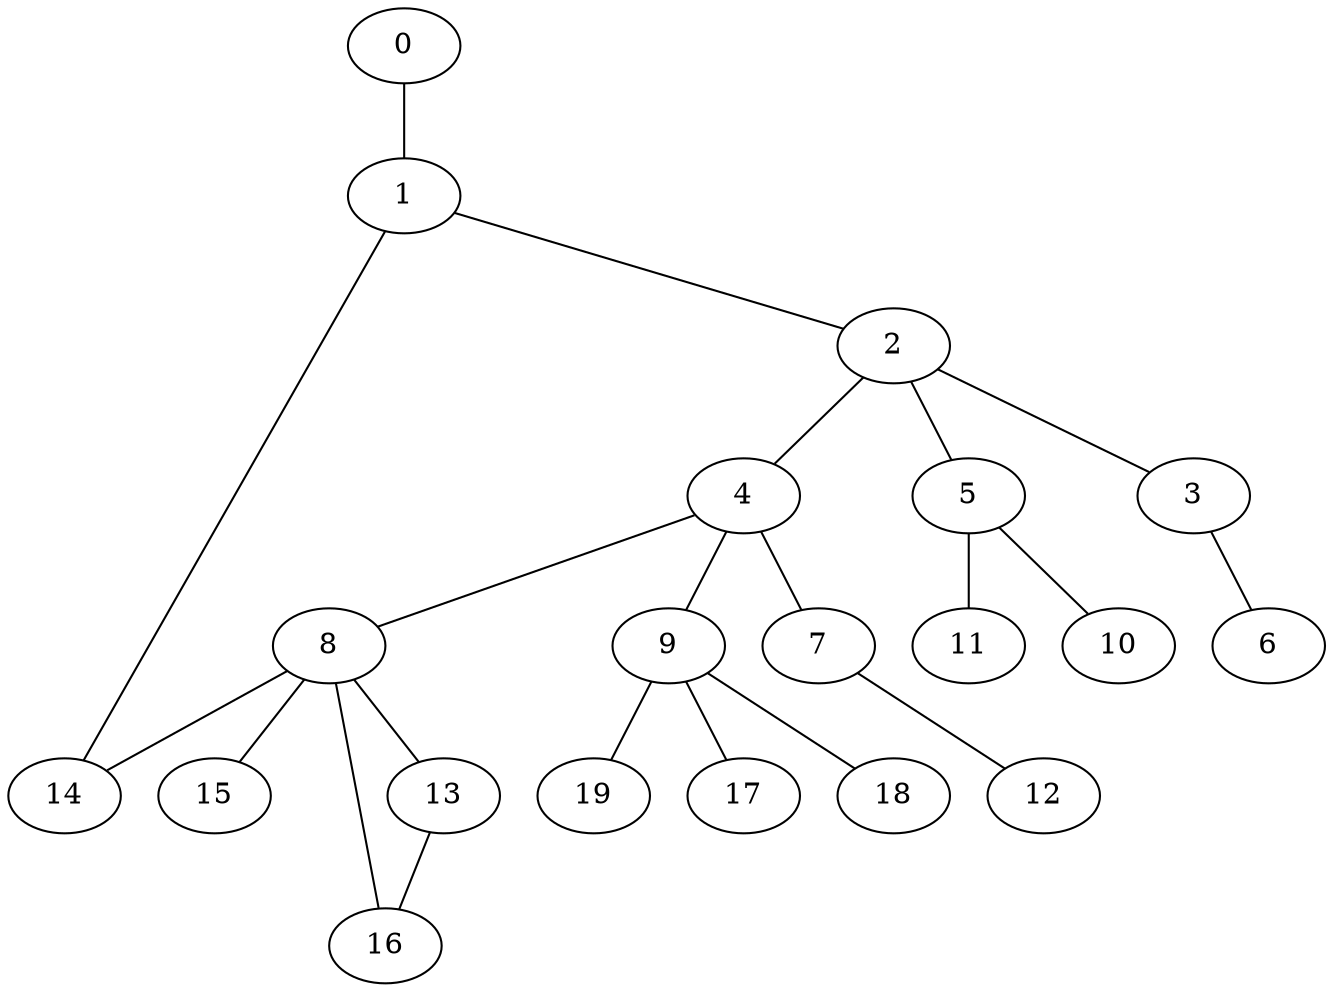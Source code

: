 
graph graphname {
    0 -- 1
1 -- 2
1 -- 14
2 -- 3
2 -- 4
2 -- 5
3 -- 6
4 -- 8
4 -- 9
4 -- 7
5 -- 11
5 -- 10
7 -- 12
8 -- 16
8 -- 13
8 -- 14
8 -- 15
9 -- 17
9 -- 18
9 -- 19
13 -- 16

}
